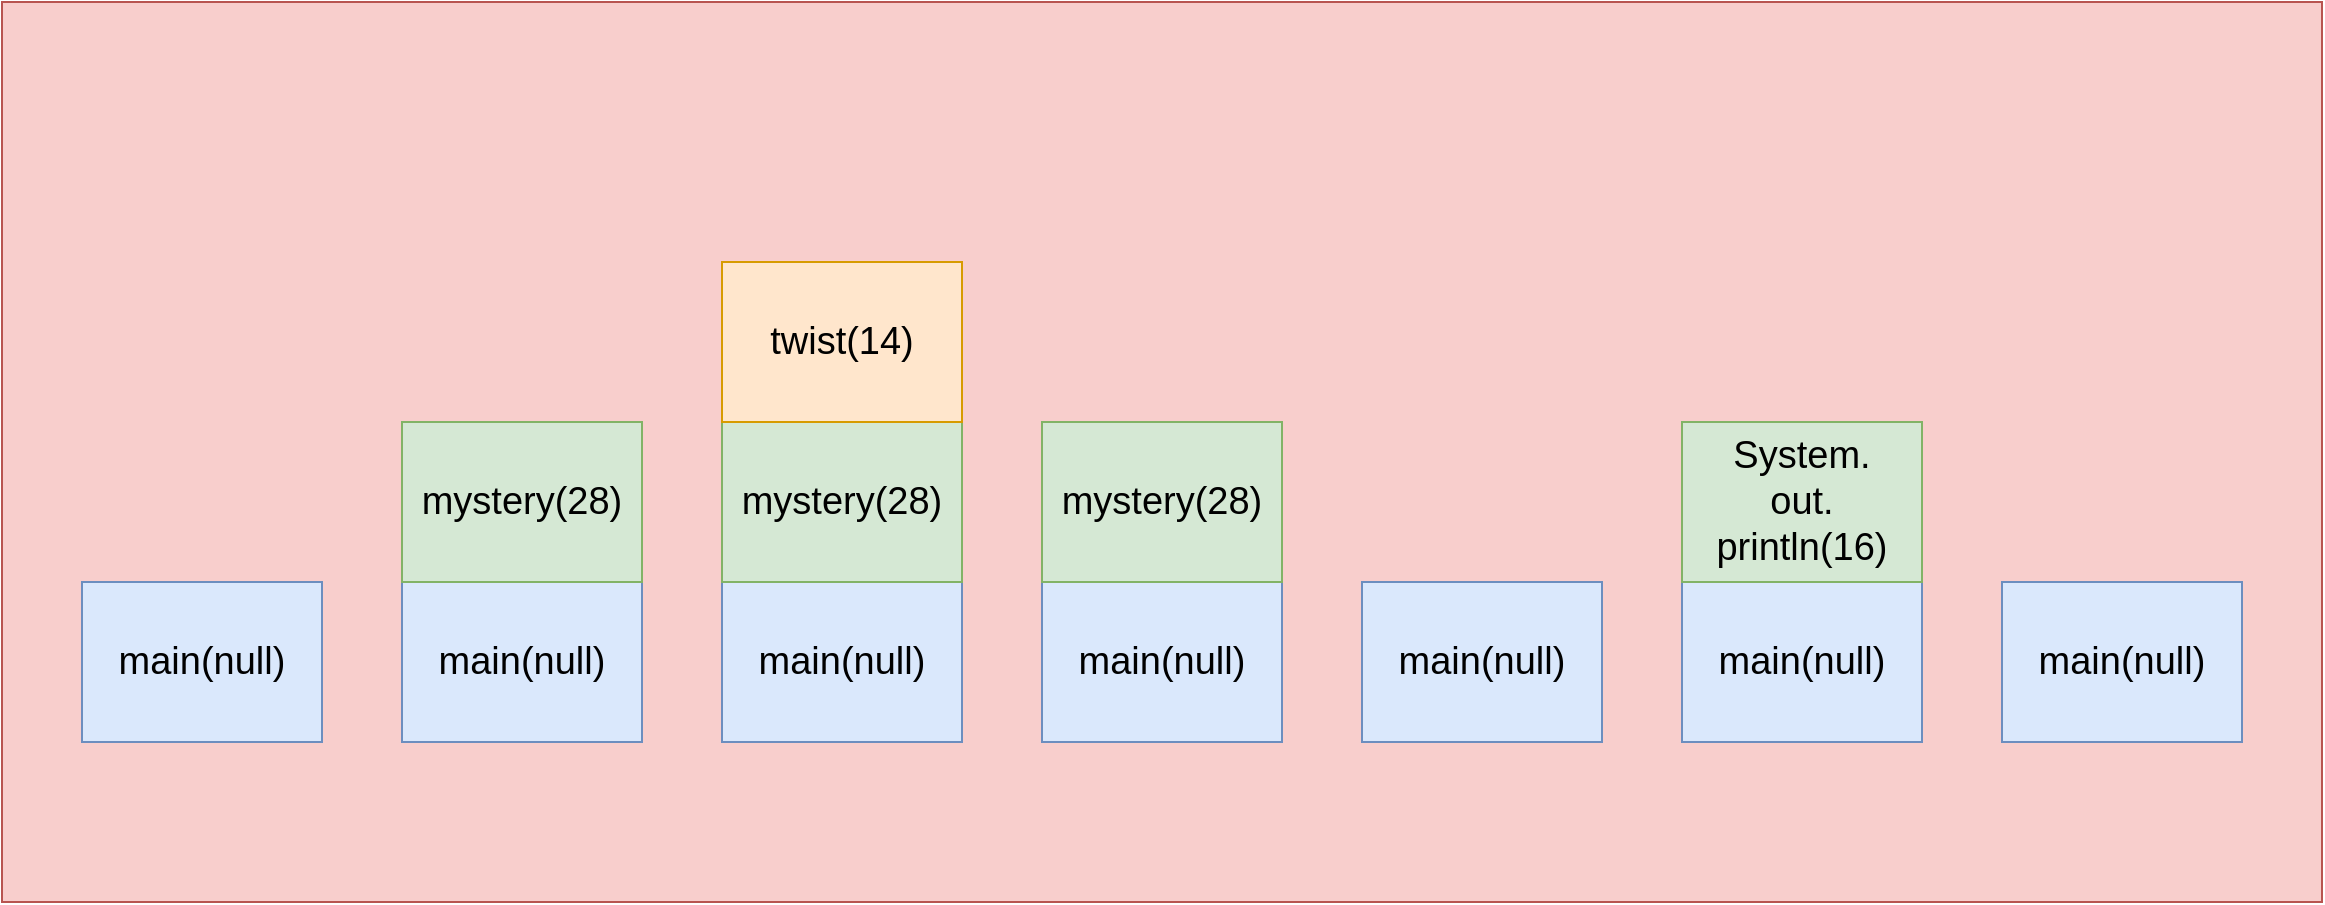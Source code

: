 <mxfile version="24.0.7" type="github">
  <diagram name="Page-1" id="5FrIVR7TYgqS7plrAyja">
    <mxGraphModel dx="1224" dy="713" grid="1" gridSize="10" guides="1" tooltips="1" connect="1" arrows="1" fold="1" page="1" pageScale="1" pageWidth="850" pageHeight="1100" math="0" shadow="0">
      <root>
        <mxCell id="0" />
        <mxCell id="1" parent="0" />
        <mxCell id="fcch9M_QB2PHcXGj5_8L-14" value="" style="rounded=0;whiteSpace=wrap;html=1;fillColor=#f8cecc;strokeColor=#b85450;fontSize=19;" vertex="1" parent="1">
          <mxGeometry y="70" width="1160" height="450" as="geometry" />
        </mxCell>
        <mxCell id="fcch9M_QB2PHcXGj5_8L-15" value="" style="group;fontSize=19;" vertex="1" connectable="0" parent="1">
          <mxGeometry x="40" y="200" width="1080" height="240" as="geometry" />
        </mxCell>
        <mxCell id="fcch9M_QB2PHcXGj5_8L-2" value="main(null)" style="rounded=0;whiteSpace=wrap;html=1;fillColor=#dae8fc;strokeColor=#6c8ebf;fontSize=19;" vertex="1" parent="fcch9M_QB2PHcXGj5_8L-15">
          <mxGeometry y="160" width="120" height="80" as="geometry" />
        </mxCell>
        <mxCell id="fcch9M_QB2PHcXGj5_8L-3" value="main(null)" style="rounded=0;whiteSpace=wrap;html=1;fillColor=#dae8fc;strokeColor=#6c8ebf;fontSize=19;" vertex="1" parent="fcch9M_QB2PHcXGj5_8L-15">
          <mxGeometry x="160" y="160" width="120" height="80" as="geometry" />
        </mxCell>
        <mxCell id="fcch9M_QB2PHcXGj5_8L-4" value="mystery(28)" style="rounded=0;whiteSpace=wrap;html=1;fillColor=#d5e8d4;strokeColor=#82b366;fontSize=19;" vertex="1" parent="fcch9M_QB2PHcXGj5_8L-15">
          <mxGeometry x="160" y="80" width="120" height="80" as="geometry" />
        </mxCell>
        <mxCell id="fcch9M_QB2PHcXGj5_8L-5" value="main(null)" style="rounded=0;whiteSpace=wrap;html=1;fillColor=#dae8fc;strokeColor=#6c8ebf;fontSize=19;" vertex="1" parent="fcch9M_QB2PHcXGj5_8L-15">
          <mxGeometry x="320" y="160" width="120" height="80" as="geometry" />
        </mxCell>
        <mxCell id="fcch9M_QB2PHcXGj5_8L-6" value="mystery(28)" style="rounded=0;whiteSpace=wrap;html=1;fillColor=#d5e8d4;strokeColor=#82b366;fontSize=19;" vertex="1" parent="fcch9M_QB2PHcXGj5_8L-15">
          <mxGeometry x="320" y="80" width="120" height="80" as="geometry" />
        </mxCell>
        <mxCell id="fcch9M_QB2PHcXGj5_8L-7" value="twist(14)" style="rounded=0;whiteSpace=wrap;html=1;fillColor=#ffe6cc;strokeColor=#d79b00;fontSize=19;" vertex="1" parent="fcch9M_QB2PHcXGj5_8L-15">
          <mxGeometry x="320" width="120" height="80" as="geometry" />
        </mxCell>
        <mxCell id="fcch9M_QB2PHcXGj5_8L-8" value="main(null)" style="rounded=0;whiteSpace=wrap;html=1;fillColor=#dae8fc;strokeColor=#6c8ebf;fontSize=19;" vertex="1" parent="fcch9M_QB2PHcXGj5_8L-15">
          <mxGeometry x="480" y="160" width="120" height="80" as="geometry" />
        </mxCell>
        <mxCell id="fcch9M_QB2PHcXGj5_8L-9" value="mystery(28)" style="rounded=0;whiteSpace=wrap;html=1;fillColor=#d5e8d4;strokeColor=#82b366;fontSize=19;" vertex="1" parent="fcch9M_QB2PHcXGj5_8L-15">
          <mxGeometry x="480" y="80" width="120" height="80" as="geometry" />
        </mxCell>
        <mxCell id="fcch9M_QB2PHcXGj5_8L-10" value="main(null)" style="rounded=0;whiteSpace=wrap;html=1;fillColor=#dae8fc;strokeColor=#6c8ebf;fontSize=19;" vertex="1" parent="fcch9M_QB2PHcXGj5_8L-15">
          <mxGeometry x="640" y="160" width="120" height="80" as="geometry" />
        </mxCell>
        <mxCell id="fcch9M_QB2PHcXGj5_8L-11" value="main(null)" style="rounded=0;whiteSpace=wrap;html=1;fillColor=#dae8fc;strokeColor=#6c8ebf;fontSize=19;" vertex="1" parent="fcch9M_QB2PHcXGj5_8L-15">
          <mxGeometry x="800" y="160" width="120" height="80" as="geometry" />
        </mxCell>
        <mxCell id="fcch9M_QB2PHcXGj5_8L-12" value="System.&lt;div&gt;out.&lt;/div&gt;&lt;div&gt;println(16)&lt;/div&gt;" style="rounded=0;whiteSpace=wrap;html=1;fillColor=#d5e8d4;strokeColor=#82b366;fontSize=19;" vertex="1" parent="fcch9M_QB2PHcXGj5_8L-15">
          <mxGeometry x="800" y="80" width="120" height="80" as="geometry" />
        </mxCell>
        <mxCell id="fcch9M_QB2PHcXGj5_8L-13" value="main(null)" style="rounded=0;whiteSpace=wrap;html=1;fillColor=#dae8fc;strokeColor=#6c8ebf;fontSize=19;" vertex="1" parent="fcch9M_QB2PHcXGj5_8L-15">
          <mxGeometry x="960" y="160" width="120" height="80" as="geometry" />
        </mxCell>
      </root>
    </mxGraphModel>
  </diagram>
</mxfile>
